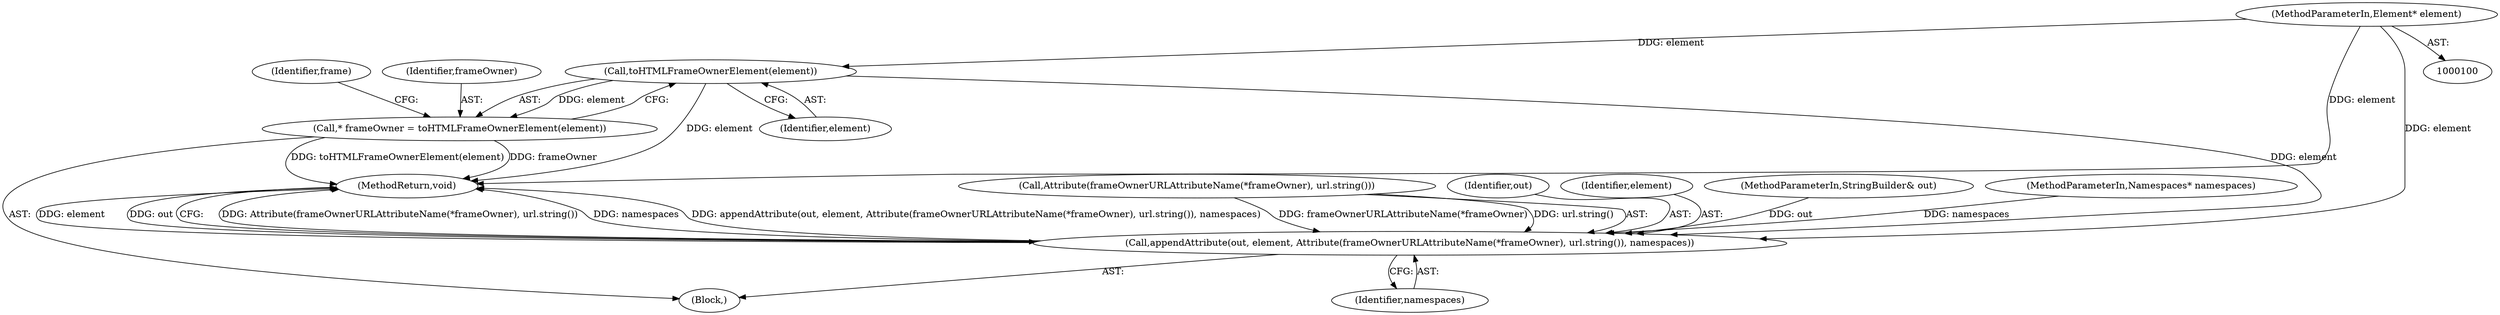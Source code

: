 digraph "0_Chrome_7f0126ff011142c8619b10a6e64d04d1745c503a_3@pointer" {
"1000102" [label="(MethodParameterIn,Element* element)"];
"1000112" [label="(Call,toHTMLFrameOwnerElement(element))"];
"1000110" [label="(Call,* frameOwner = toHTMLFrameOwnerElement(element))"];
"1000136" [label="(Call,appendAttribute(out, element, Attribute(frameOwnerURLAttributeName(*frameOwner), url.string()), namespaces))"];
"1000110" [label="(Call,* frameOwner = toHTMLFrameOwnerElement(element))"];
"1000102" [label="(MethodParameterIn,Element* element)"];
"1000144" [label="(Identifier,namespaces)"];
"1000139" [label="(Call,Attribute(frameOwnerURLAttributeName(*frameOwner), url.string()))"];
"1000137" [label="(Identifier,out)"];
"1000111" [label="(Identifier,frameOwner)"];
"1000138" [label="(Identifier,element)"];
"1000145" [label="(MethodReturn,void)"];
"1000112" [label="(Call,toHTMLFrameOwnerElement(element))"];
"1000101" [label="(MethodParameterIn,StringBuilder& out)"];
"1000116" [label="(Identifier,frame)"];
"1000136" [label="(Call,appendAttribute(out, element, Attribute(frameOwnerURLAttributeName(*frameOwner), url.string()), namespaces))"];
"1000113" [label="(Identifier,element)"];
"1000103" [label="(MethodParameterIn,Namespaces* namespaces)"];
"1000104" [label="(Block,)"];
"1000102" -> "1000100"  [label="AST: "];
"1000102" -> "1000145"  [label="DDG: element"];
"1000102" -> "1000112"  [label="DDG: element"];
"1000102" -> "1000136"  [label="DDG: element"];
"1000112" -> "1000110"  [label="AST: "];
"1000112" -> "1000113"  [label="CFG: "];
"1000113" -> "1000112"  [label="AST: "];
"1000110" -> "1000112"  [label="CFG: "];
"1000112" -> "1000145"  [label="DDG: element"];
"1000112" -> "1000110"  [label="DDG: element"];
"1000112" -> "1000136"  [label="DDG: element"];
"1000110" -> "1000104"  [label="AST: "];
"1000111" -> "1000110"  [label="AST: "];
"1000116" -> "1000110"  [label="CFG: "];
"1000110" -> "1000145"  [label="DDG: frameOwner"];
"1000110" -> "1000145"  [label="DDG: toHTMLFrameOwnerElement(element)"];
"1000136" -> "1000104"  [label="AST: "];
"1000136" -> "1000144"  [label="CFG: "];
"1000137" -> "1000136"  [label="AST: "];
"1000138" -> "1000136"  [label="AST: "];
"1000139" -> "1000136"  [label="AST: "];
"1000144" -> "1000136"  [label="AST: "];
"1000145" -> "1000136"  [label="CFG: "];
"1000136" -> "1000145"  [label="DDG: Attribute(frameOwnerURLAttributeName(*frameOwner), url.string())"];
"1000136" -> "1000145"  [label="DDG: namespaces"];
"1000136" -> "1000145"  [label="DDG: appendAttribute(out, element, Attribute(frameOwnerURLAttributeName(*frameOwner), url.string()), namespaces)"];
"1000136" -> "1000145"  [label="DDG: element"];
"1000136" -> "1000145"  [label="DDG: out"];
"1000101" -> "1000136"  [label="DDG: out"];
"1000139" -> "1000136"  [label="DDG: frameOwnerURLAttributeName(*frameOwner)"];
"1000139" -> "1000136"  [label="DDG: url.string()"];
"1000103" -> "1000136"  [label="DDG: namespaces"];
}
